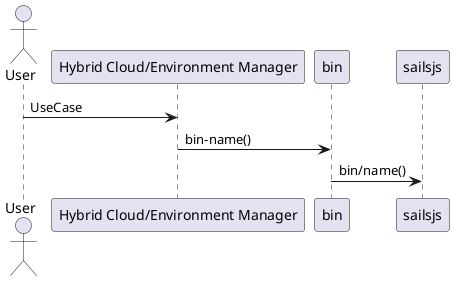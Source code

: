 @startuml
actor User

User -> "Hybrid Cloud/Environment Manager": UseCase
"Hybrid Cloud/Environment Manager" -> bin: bin-name()
bin -> sailsjs: bin/name()

@enduml

